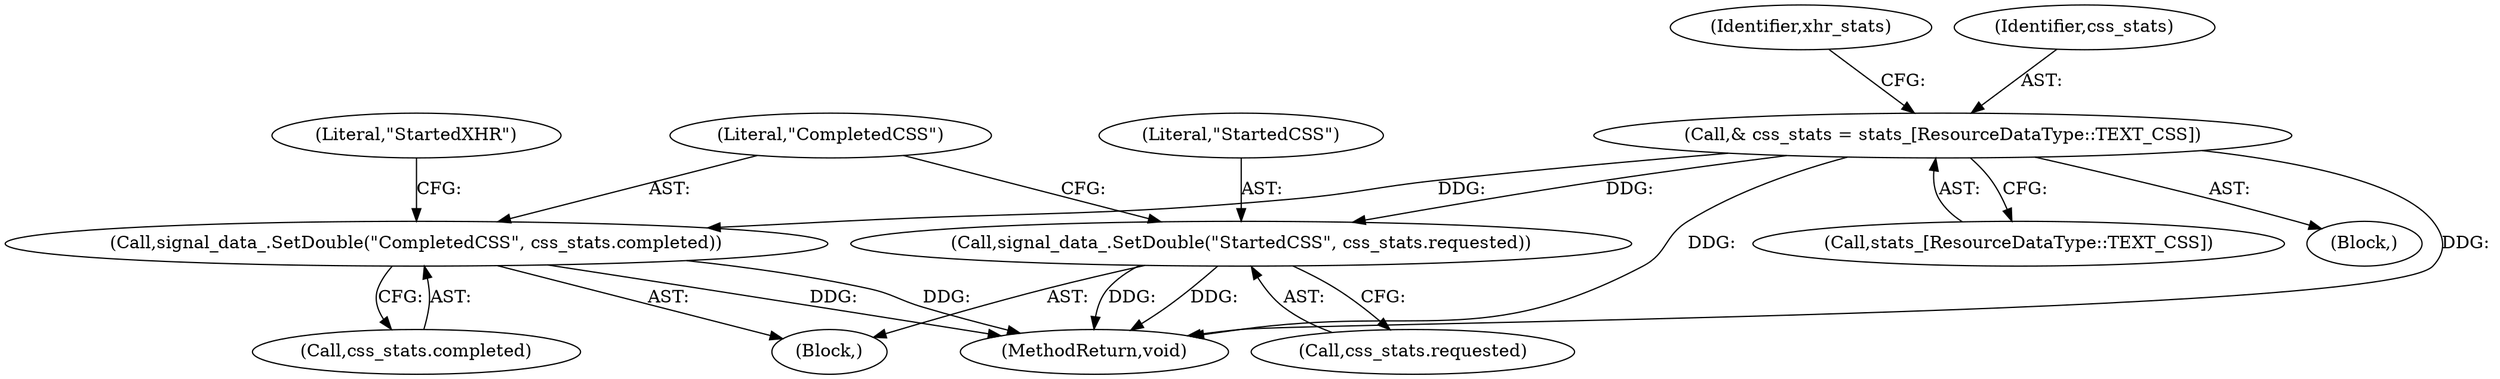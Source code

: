 digraph "0_Chrome_35eb28748d45b87695a69eceffaff73a0be476af_1@array" {
"1000178" [label="(Call,& css_stats = stats_[ResourceDataType::TEXT_CSS])"];
"1000202" [label="(Call,signal_data_.SetDouble(\"StartedCSS\", css_stats.requested))"];
"1000207" [label="(Call,signal_data_.SetDouble(\"CompletedCSS\", css_stats.completed))"];
"1000203" [label="(Literal,\"StartedCSS\")"];
"1000178" [label="(Call,& css_stats = stats_[ResourceDataType::TEXT_CSS])"];
"1000209" [label="(Call,css_stats.completed)"];
"1000204" [label="(Call,css_stats.requested)"];
"1000208" [label="(Literal,\"CompletedCSS\")"];
"1000322" [label="(MethodReturn,void)"];
"1000185" [label="(Identifier,xhr_stats)"];
"1000180" [label="(Call,stats_[ResourceDataType::TEXT_CSS])"];
"1000191" [label="(Block,)"];
"1000202" [label="(Call,signal_data_.SetDouble(\"StartedCSS\", css_stats.requested))"];
"1000179" [label="(Identifier,css_stats)"];
"1000207" [label="(Call,signal_data_.SetDouble(\"CompletedCSS\", css_stats.completed))"];
"1000101" [label="(Block,)"];
"1000213" [label="(Literal,\"StartedXHR\")"];
"1000178" -> "1000101"  [label="AST: "];
"1000178" -> "1000180"  [label="CFG: "];
"1000179" -> "1000178"  [label="AST: "];
"1000180" -> "1000178"  [label="AST: "];
"1000185" -> "1000178"  [label="CFG: "];
"1000178" -> "1000322"  [label="DDG: "];
"1000178" -> "1000322"  [label="DDG: "];
"1000178" -> "1000202"  [label="DDG: "];
"1000178" -> "1000207"  [label="DDG: "];
"1000202" -> "1000191"  [label="AST: "];
"1000202" -> "1000204"  [label="CFG: "];
"1000203" -> "1000202"  [label="AST: "];
"1000204" -> "1000202"  [label="AST: "];
"1000208" -> "1000202"  [label="CFG: "];
"1000202" -> "1000322"  [label="DDG: "];
"1000202" -> "1000322"  [label="DDG: "];
"1000207" -> "1000191"  [label="AST: "];
"1000207" -> "1000209"  [label="CFG: "];
"1000208" -> "1000207"  [label="AST: "];
"1000209" -> "1000207"  [label="AST: "];
"1000213" -> "1000207"  [label="CFG: "];
"1000207" -> "1000322"  [label="DDG: "];
"1000207" -> "1000322"  [label="DDG: "];
}
